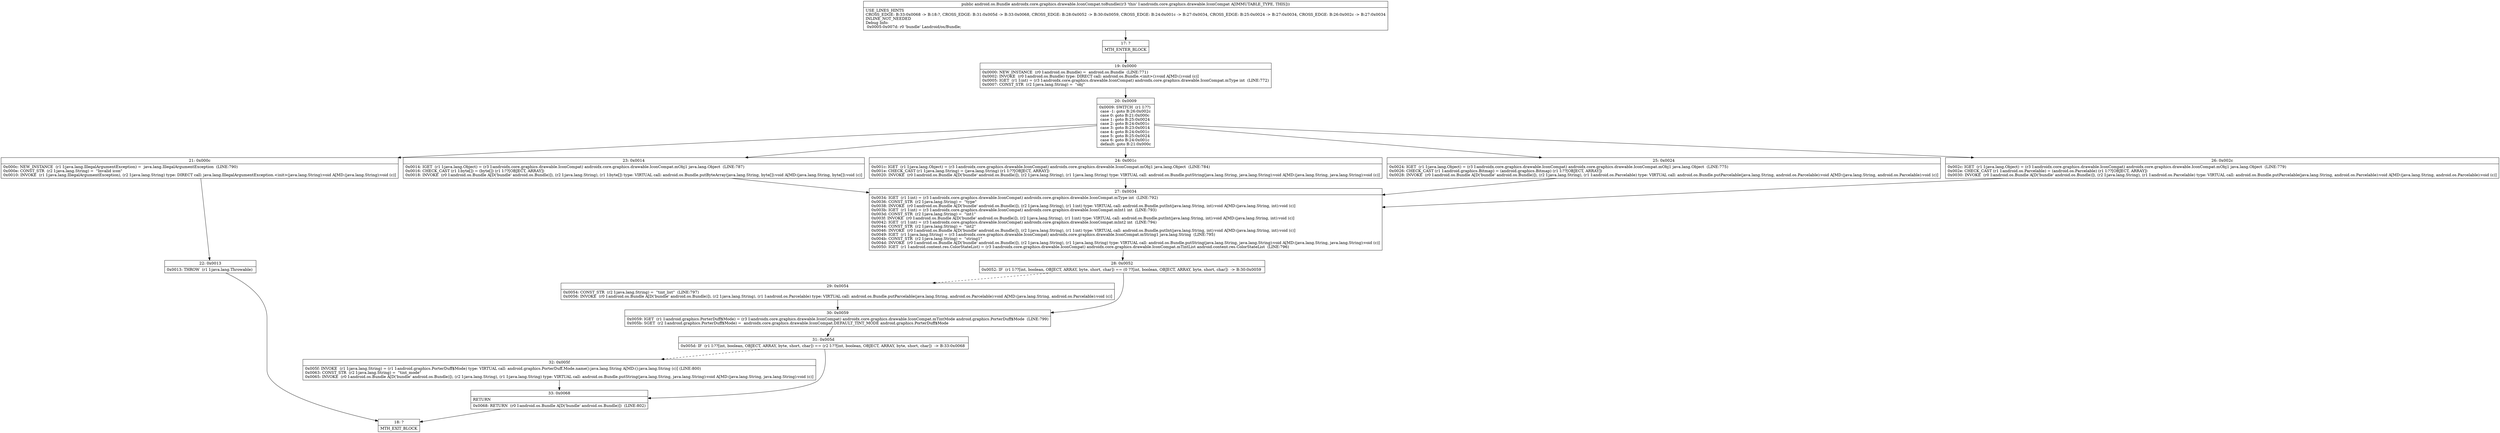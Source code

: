digraph "CFG forandroidx.core.graphics.drawable.IconCompat.toBundle()Landroid\/os\/Bundle;" {
Node_17 [shape=record,label="{17\:\ ?|MTH_ENTER_BLOCK\l}"];
Node_19 [shape=record,label="{19\:\ 0x0000|0x0000: NEW_INSTANCE  (r0 I:android.os.Bundle) =  android.os.Bundle  (LINE:771)\l0x0002: INVOKE  (r0 I:android.os.Bundle) type: DIRECT call: android.os.Bundle.\<init\>():void A[MD:():void (c)]\l0x0005: IGET  (r1 I:int) = (r3 I:androidx.core.graphics.drawable.IconCompat) androidx.core.graphics.drawable.IconCompat.mType int  (LINE:772)\l0x0007: CONST_STR  (r2 I:java.lang.String) =  \"obj\" \l}"];
Node_20 [shape=record,label="{20\:\ 0x0009|0x0009: SWITCH  (r1 I:??)\l case \-1: goto B:26:0x002c\l case 0: goto B:21:0x000c\l case 1: goto B:25:0x0024\l case 2: goto B:24:0x001c\l case 3: goto B:23:0x0014\l case 4: goto B:24:0x001c\l case 5: goto B:25:0x0024\l case 6: goto B:24:0x001c\l default: goto B:21:0x000c \l}"];
Node_21 [shape=record,label="{21\:\ 0x000c|0x000c: NEW_INSTANCE  (r1 I:java.lang.IllegalArgumentException) =  java.lang.IllegalArgumentException  (LINE:790)\l0x000e: CONST_STR  (r2 I:java.lang.String) =  \"Invalid icon\" \l0x0010: INVOKE  (r1 I:java.lang.IllegalArgumentException), (r2 I:java.lang.String) type: DIRECT call: java.lang.IllegalArgumentException.\<init\>(java.lang.String):void A[MD:(java.lang.String):void (c)]\l}"];
Node_22 [shape=record,label="{22\:\ 0x0013|0x0013: THROW  (r1 I:java.lang.Throwable) \l}"];
Node_18 [shape=record,label="{18\:\ ?|MTH_EXIT_BLOCK\l}"];
Node_23 [shape=record,label="{23\:\ 0x0014|0x0014: IGET  (r1 I:java.lang.Object) = (r3 I:androidx.core.graphics.drawable.IconCompat) androidx.core.graphics.drawable.IconCompat.mObj1 java.lang.Object  (LINE:787)\l0x0016: CHECK_CAST (r1 I:byte[]) = (byte[]) (r1 I:??[OBJECT, ARRAY]) \l0x0018: INVOKE  (r0 I:android.os.Bundle A[D('bundle' android.os.Bundle)]), (r2 I:java.lang.String), (r1 I:byte[]) type: VIRTUAL call: android.os.Bundle.putByteArray(java.lang.String, byte[]):void A[MD:(java.lang.String, byte[]):void (c)]\l}"];
Node_27 [shape=record,label="{27\:\ 0x0034|0x0034: IGET  (r1 I:int) = (r3 I:androidx.core.graphics.drawable.IconCompat) androidx.core.graphics.drawable.IconCompat.mType int  (LINE:792)\l0x0036: CONST_STR  (r2 I:java.lang.String) =  \"type\" \l0x0038: INVOKE  (r0 I:android.os.Bundle A[D('bundle' android.os.Bundle)]), (r2 I:java.lang.String), (r1 I:int) type: VIRTUAL call: android.os.Bundle.putInt(java.lang.String, int):void A[MD:(java.lang.String, int):void (c)]\l0x003b: IGET  (r1 I:int) = (r3 I:androidx.core.graphics.drawable.IconCompat) androidx.core.graphics.drawable.IconCompat.mInt1 int  (LINE:793)\l0x003d: CONST_STR  (r2 I:java.lang.String) =  \"int1\" \l0x003f: INVOKE  (r0 I:android.os.Bundle A[D('bundle' android.os.Bundle)]), (r2 I:java.lang.String), (r1 I:int) type: VIRTUAL call: android.os.Bundle.putInt(java.lang.String, int):void A[MD:(java.lang.String, int):void (c)]\l0x0042: IGET  (r1 I:int) = (r3 I:androidx.core.graphics.drawable.IconCompat) androidx.core.graphics.drawable.IconCompat.mInt2 int  (LINE:794)\l0x0044: CONST_STR  (r2 I:java.lang.String) =  \"int2\" \l0x0046: INVOKE  (r0 I:android.os.Bundle A[D('bundle' android.os.Bundle)]), (r2 I:java.lang.String), (r1 I:int) type: VIRTUAL call: android.os.Bundle.putInt(java.lang.String, int):void A[MD:(java.lang.String, int):void (c)]\l0x0049: IGET  (r1 I:java.lang.String) = (r3 I:androidx.core.graphics.drawable.IconCompat) androidx.core.graphics.drawable.IconCompat.mString1 java.lang.String  (LINE:795)\l0x004b: CONST_STR  (r2 I:java.lang.String) =  \"string1\" \l0x004d: INVOKE  (r0 I:android.os.Bundle A[D('bundle' android.os.Bundle)]), (r2 I:java.lang.String), (r1 I:java.lang.String) type: VIRTUAL call: android.os.Bundle.putString(java.lang.String, java.lang.String):void A[MD:(java.lang.String, java.lang.String):void (c)]\l0x0050: IGET  (r1 I:android.content.res.ColorStateList) = (r3 I:androidx.core.graphics.drawable.IconCompat) androidx.core.graphics.drawable.IconCompat.mTintList android.content.res.ColorStateList  (LINE:796)\l}"];
Node_28 [shape=record,label="{28\:\ 0x0052|0x0052: IF  (r1 I:??[int, boolean, OBJECT, ARRAY, byte, short, char]) == (0 ??[int, boolean, OBJECT, ARRAY, byte, short, char])  \-\> B:30:0x0059 \l}"];
Node_29 [shape=record,label="{29\:\ 0x0054|0x0054: CONST_STR  (r2 I:java.lang.String) =  \"tint_list\"  (LINE:797)\l0x0056: INVOKE  (r0 I:android.os.Bundle A[D('bundle' android.os.Bundle)]), (r2 I:java.lang.String), (r1 I:android.os.Parcelable) type: VIRTUAL call: android.os.Bundle.putParcelable(java.lang.String, android.os.Parcelable):void A[MD:(java.lang.String, android.os.Parcelable):void (c)]\l}"];
Node_30 [shape=record,label="{30\:\ 0x0059|0x0059: IGET  (r1 I:android.graphics.PorterDuff$Mode) = (r3 I:androidx.core.graphics.drawable.IconCompat) androidx.core.graphics.drawable.IconCompat.mTintMode android.graphics.PorterDuff$Mode  (LINE:799)\l0x005b: SGET  (r2 I:android.graphics.PorterDuff$Mode) =  androidx.core.graphics.drawable.IconCompat.DEFAULT_TINT_MODE android.graphics.PorterDuff$Mode \l}"];
Node_31 [shape=record,label="{31\:\ 0x005d|0x005d: IF  (r1 I:??[int, boolean, OBJECT, ARRAY, byte, short, char]) == (r2 I:??[int, boolean, OBJECT, ARRAY, byte, short, char])  \-\> B:33:0x0068 \l}"];
Node_32 [shape=record,label="{32\:\ 0x005f|0x005f: INVOKE  (r1 I:java.lang.String) = (r1 I:android.graphics.PorterDuff$Mode) type: VIRTUAL call: android.graphics.PorterDuff.Mode.name():java.lang.String A[MD:():java.lang.String (c)] (LINE:800)\l0x0063: CONST_STR  (r2 I:java.lang.String) =  \"tint_mode\" \l0x0065: INVOKE  (r0 I:android.os.Bundle A[D('bundle' android.os.Bundle)]), (r2 I:java.lang.String), (r1 I:java.lang.String) type: VIRTUAL call: android.os.Bundle.putString(java.lang.String, java.lang.String):void A[MD:(java.lang.String, java.lang.String):void (c)]\l}"];
Node_33 [shape=record,label="{33\:\ 0x0068|RETURN\l|0x0068: RETURN  (r0 I:android.os.Bundle A[D('bundle' android.os.Bundle)])  (LINE:802)\l}"];
Node_24 [shape=record,label="{24\:\ 0x001c|0x001c: IGET  (r1 I:java.lang.Object) = (r3 I:androidx.core.graphics.drawable.IconCompat) androidx.core.graphics.drawable.IconCompat.mObj1 java.lang.Object  (LINE:784)\l0x001e: CHECK_CAST (r1 I:java.lang.String) = (java.lang.String) (r1 I:??[OBJECT, ARRAY]) \l0x0020: INVOKE  (r0 I:android.os.Bundle A[D('bundle' android.os.Bundle)]), (r2 I:java.lang.String), (r1 I:java.lang.String) type: VIRTUAL call: android.os.Bundle.putString(java.lang.String, java.lang.String):void A[MD:(java.lang.String, java.lang.String):void (c)]\l}"];
Node_25 [shape=record,label="{25\:\ 0x0024|0x0024: IGET  (r1 I:java.lang.Object) = (r3 I:androidx.core.graphics.drawable.IconCompat) androidx.core.graphics.drawable.IconCompat.mObj1 java.lang.Object  (LINE:775)\l0x0026: CHECK_CAST (r1 I:android.graphics.Bitmap) = (android.graphics.Bitmap) (r1 I:??[OBJECT, ARRAY]) \l0x0028: INVOKE  (r0 I:android.os.Bundle A[D('bundle' android.os.Bundle)]), (r2 I:java.lang.String), (r1 I:android.os.Parcelable) type: VIRTUAL call: android.os.Bundle.putParcelable(java.lang.String, android.os.Parcelable):void A[MD:(java.lang.String, android.os.Parcelable):void (c)]\l}"];
Node_26 [shape=record,label="{26\:\ 0x002c|0x002c: IGET  (r1 I:java.lang.Object) = (r3 I:androidx.core.graphics.drawable.IconCompat) androidx.core.graphics.drawable.IconCompat.mObj1 java.lang.Object  (LINE:779)\l0x002e: CHECK_CAST (r1 I:android.os.Parcelable) = (android.os.Parcelable) (r1 I:??[OBJECT, ARRAY]) \l0x0030: INVOKE  (r0 I:android.os.Bundle A[D('bundle' android.os.Bundle)]), (r2 I:java.lang.String), (r1 I:android.os.Parcelable) type: VIRTUAL call: android.os.Bundle.putParcelable(java.lang.String, android.os.Parcelable):void A[MD:(java.lang.String, android.os.Parcelable):void (c)]\l}"];
MethodNode[shape=record,label="{public android.os.Bundle androidx.core.graphics.drawable.IconCompat.toBundle((r3 'this' I:androidx.core.graphics.drawable.IconCompat A[IMMUTABLE_TYPE, THIS]))  | USE_LINES_HINTS\lCROSS_EDGE: B:33:0x0068 \-\> B:18:?, CROSS_EDGE: B:31:0x005d \-\> B:33:0x0068, CROSS_EDGE: B:28:0x0052 \-\> B:30:0x0059, CROSS_EDGE: B:24:0x001c \-\> B:27:0x0034, CROSS_EDGE: B:25:0x0024 \-\> B:27:0x0034, CROSS_EDGE: B:26:0x002c \-\> B:27:0x0034\lINLINE_NOT_NEEDED\lDebug Info:\l  0x0005\-0x007d: r0 'bundle' Landroid\/os\/Bundle;\l}"];
MethodNode -> Node_17;Node_17 -> Node_19;
Node_19 -> Node_20;
Node_20 -> Node_21;
Node_20 -> Node_23;
Node_20 -> Node_24;
Node_20 -> Node_25;
Node_20 -> Node_26;
Node_21 -> Node_22;
Node_22 -> Node_18;
Node_23 -> Node_27;
Node_27 -> Node_28;
Node_28 -> Node_29[style=dashed];
Node_28 -> Node_30;
Node_29 -> Node_30;
Node_30 -> Node_31;
Node_31 -> Node_32[style=dashed];
Node_31 -> Node_33;
Node_32 -> Node_33;
Node_33 -> Node_18;
Node_24 -> Node_27;
Node_25 -> Node_27;
Node_26 -> Node_27;
}

